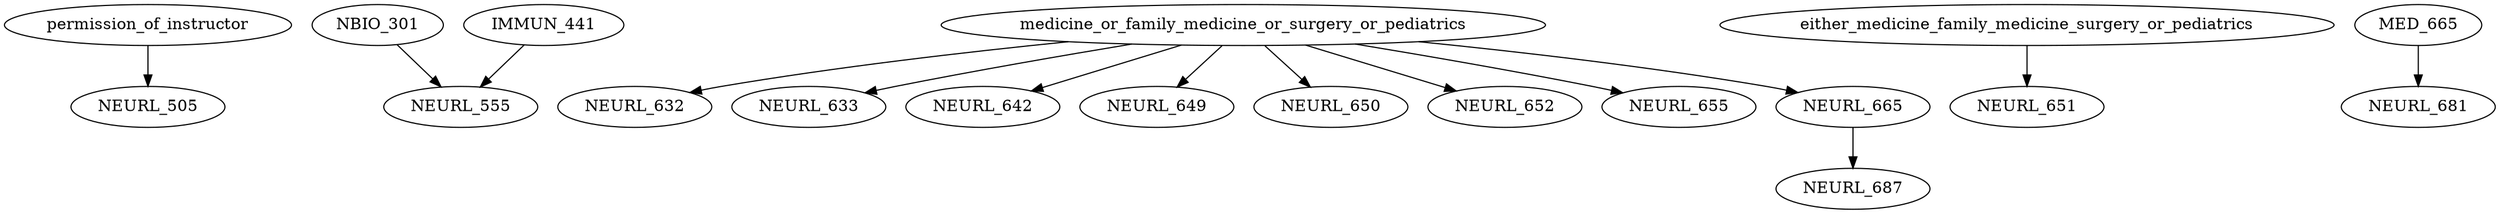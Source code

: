 digraph G {
    edge [color=black];
    permission_of_instructor -> NEURL_505;
    edge [color=black];
    NBIO_301 -> NEURL_555;
    IMMUN_441 -> NEURL_555;
    edge [color=black];
    medicine_or_family_medicine_or_surgery_or_pediatrics -> NEURL_632;
    edge [color=black];
    medicine_or_family_medicine_or_surgery_or_pediatrics -> NEURL_633;
    edge [color=black];
    medicine_or_family_medicine_or_surgery_or_pediatrics -> NEURL_642;
    edge [color=black];
    medicine_or_family_medicine_or_surgery_or_pediatrics -> NEURL_649;
    edge [color=black];
    medicine_or_family_medicine_or_surgery_or_pediatrics -> NEURL_650;
    edge [color=black];
    either_medicine_family_medicine_surgery_or_pediatrics -> NEURL_651;
    edge [color=black];
    medicine_or_family_medicine_or_surgery_or_pediatrics -> NEURL_652;
    edge [color=black];
    medicine_or_family_medicine_or_surgery_or_pediatrics -> NEURL_655;
    edge [color=black];
    medicine_or_family_medicine_or_surgery_or_pediatrics -> NEURL_665;
    edge [color=black];
    MED_665 -> NEURL_681;
    edge [color=black];
    NEURL_665 -> NEURL_687;
    edge [color=black];
    edge [color=black];
}
